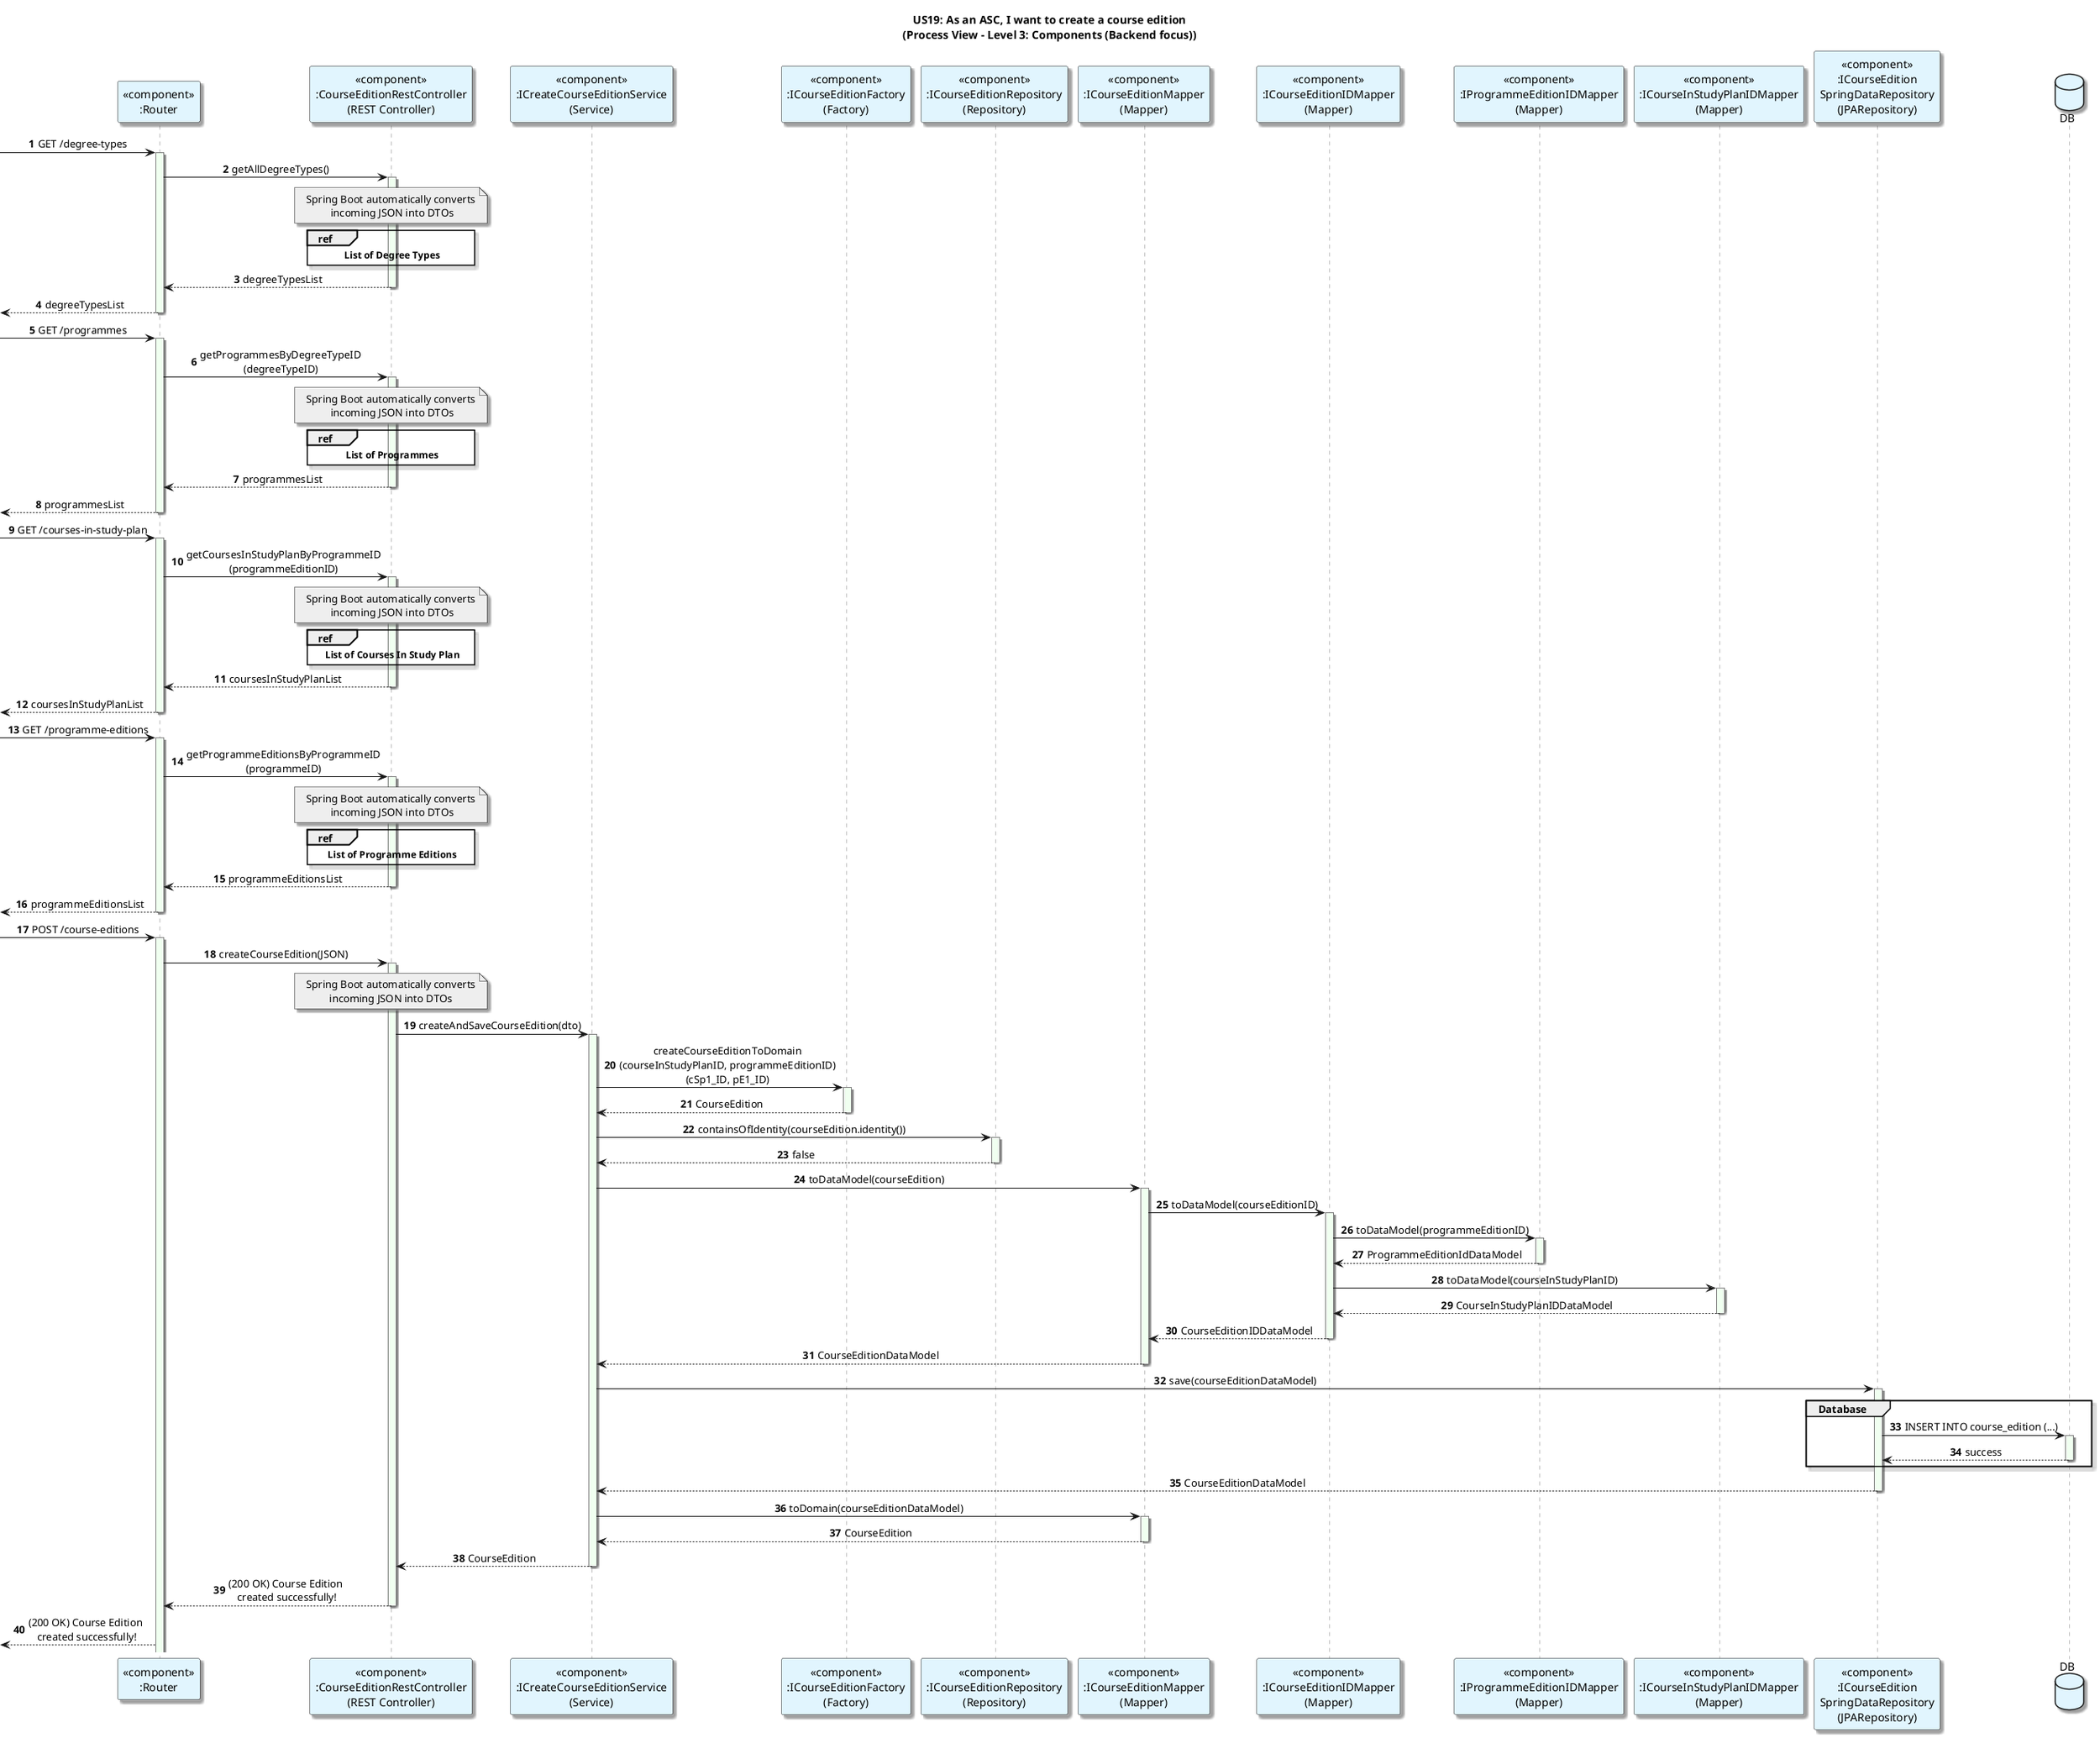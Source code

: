@startuml
title: US19: As an ASC, I want to create a course edition\n(Process View - Level 3: Components (Backend focus))
autonumber

skinparam {
  ActivityPadding 2
  ActivityMargin 2
  BoxPadding 2
}
skinparam sequence {
    LifeLineBorderColor Grey
    LifeLineBackgroundColor HoneyDew
}
skinparam defaultTextAlignment center
skinparam shadowing true

participant "<<component>>\n:Router" as router #E1F5FE

participant "<<component>>\n:CourseEditionRestController\n(REST Controller)" as Controller #E1F5FE
participant "<<component>>\n:ICreateCourseEditionService\n(Service)" as Service #E1F5FE
participant "<<component>>\n:ICourseEditionFactory\n(Factory)" as CourseEditionFactory #E1F5FE
participant "<<component>>\n:ICourseEditionRepository\n(Repository)" as Repository #E1F5FE
participant "<<component>>\n:ICourseEditionMapper\n(Mapper)" as Mapper #E1F5FE
participant "<<component>>\n:ICourseEditionIDMapper\n(Mapper)" as IDMapper #E1F5FE
participant "<<component>>\n:IProgrammeEditionIDMapper\n(Mapper)" as PEMapper #E1F5FE
participant "<<component>>\n:ICourseInStudyPlanIDMapper\n(Mapper)" as CSPMapper #E1F5FE
participant "<<component>>\n:ICourseEdition\nSpringDataRepository\n(JPARepository)" as SpringData #E1F5FE

database DB as Database #E1F5FE

-> router: GET /degree-types
activate router
router -> Controller: getAllDegreeTypes()
activate Controller
note over Controller #EEEEEE
Spring Boot automatically converts
 incoming JSON into DTOs
end note
ref over Controller
   <b>List of Degree Types</b>
end ref
Controller --> router: degreeTypesList
deactivate Controller
<-- router: degreeTypesList
deactivate router

-> router: GET /programmes
activate router
router -> Controller: getProgrammesByDegreeTypeID\n(degreeTypeID)
activate Controller
note over Controller #EEEEEE
Spring Boot automatically converts
 incoming JSON into DTOs
end note
ref over Controller
   <b>List of Programmes</b>
end ref
Controller --> router: programmesList
deactivate Controller
<-- router: programmesList
deactivate router

-> router: GET /courses-in-study-plan
activate router
router -> Controller: getCoursesInStudyPlanByProgrammeID\n(programmeEditionID)
activate Controller
note over Controller #EEEEEE
Spring Boot automatically converts
 incoming JSON into DTOs
end note
ref over Controller
   <b>List of Courses In Study Plan</b>
end ref
Controller --> router: coursesInStudyPlanList
deactivate Controller
<-- router: coursesInStudyPlanList
deactivate router

-> router: GET /programme-editions
activate router
router -> Controller: getProgrammeEditionsByProgrammeID\n(programmeID)
activate Controller
note over Controller #EEEEEE
Spring Boot automatically converts
 incoming JSON into DTOs
end note
ref over Controller
   <b>List of Programme Editions</b>
end ref
Controller --> router: programmeEditionsList
deactivate Controller
<-- router: programmeEditionsList
deactivate router

-> router: POST /course-editions
activate router
router -> Controller: createCourseEdition(JSON)

activate Controller

note over Controller #EEEEEE
Spring Boot automatically converts
incoming JSON into DTOs
end note




Controller -> Service: createAndSaveCourseEdition(dto)
activate Service


Service -> CourseEditionFactory: createCourseEditionToDomain\n(courseInStudyPlanID, programmeEditionID)\n(cSp1_ID, pE1_ID)
activate CourseEditionFactory
CourseEditionFactory --> Service -- : CourseEdition
Service -> Repository: containsOfIdentity(courseEdition.identity())
activate Repository
Repository --> Service: false
deactivate Repository



Service -> Mapper : toDataModel(courseEdition)
activate Mapper
Mapper -> IDMapper : toDataModel(courseEditionID)
activate IDMapper
IDMapper -> PEMapper : toDataModel(programmeEditionID)
activate PEMapper
PEMapper --> IDMapper : ProgrammeEditionIdDataModel
deactivate PEMapper
IDMapper -> CSPMapper : toDataModel(courseInStudyPlanID)
activate CSPMapper
CSPMapper --> IDMapper : CourseInStudyPlanIDDataModel
deactivate CSPMapper
IDMapper --> Mapper : CourseEditionIDDataModel
deactivate
Mapper --> Service : CourseEditionDataModel
deactivate



Service -> SpringData : save(courseEditionDataModel)
activate SpringData

group Database
SpringData -> Database: INSERT INTO course_edition (...)
activate Database
Database --> SpringData: success
deactivate Database
end


SpringData --> Service : CourseEditionDataModel
deactivate


Service -> Mapper : toDomain(courseEditionDataModel)
activate Mapper
Mapper --> Service : CourseEdition
deactivate

Service --> Controller : CourseEdition
deactivate

Controller --> router:  (200 OK) Course Edition\n created successfully!
deactivate Controller

<-- router:  (200 OK) Course Edition\n created successfully!
@enduml


